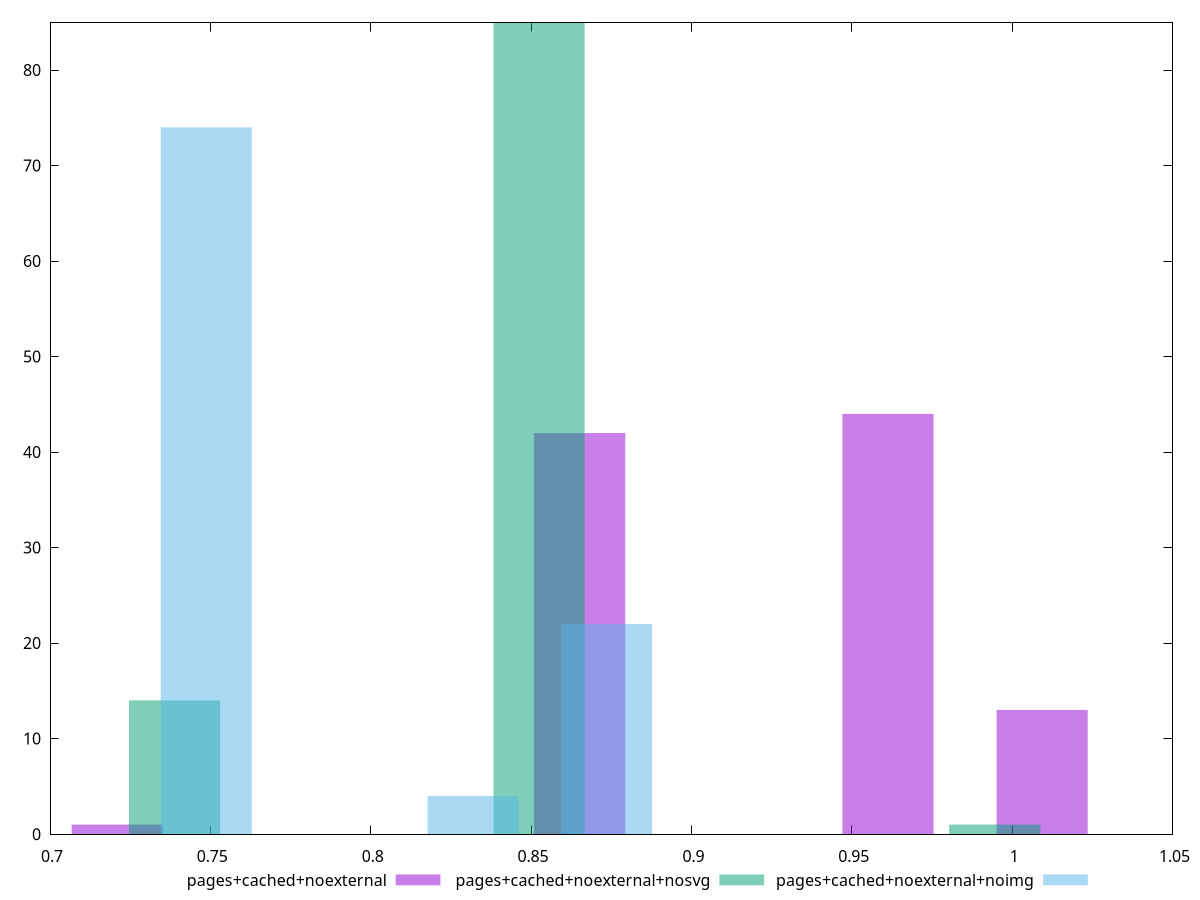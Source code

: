$_pagesCachedNoexternal <<EOF
1.0093528137761372 13
0.8651595546652604 42
0.9612883940725115 44
0.7209662955543836 1
EOF
$_pagesCachedNoexternalNosvg <<EOF
0.8525017144046857 85
0.7388348191507276 14
0.9945853334721333 1
EOF
$_pagesCachedNoexternalNoimg <<EOF
0.7487350687818961 74
0.8735242469122121 22
0.8319278542021068 4
EOF
set key outside below
set terminal pngcairo
set output "report_00005_2020-11-02T22-26-11.212Z/uses-http2/uses-http2_pages+cached+noexternal_pages+cached+noexternal+nosvg_pages+cached+noexternal+noimg+hist.png"
set boxwidth 0.028416723813489524
set style fill transparent solid 0.5 noborder
set yrange [0:85]
plot $_pagesCachedNoexternal title "pages+cached+noexternal" with boxes ,$_pagesCachedNoexternalNosvg title "pages+cached+noexternal+nosvg" with boxes ,$_pagesCachedNoexternalNoimg title "pages+cached+noexternal+noimg" with boxes ,